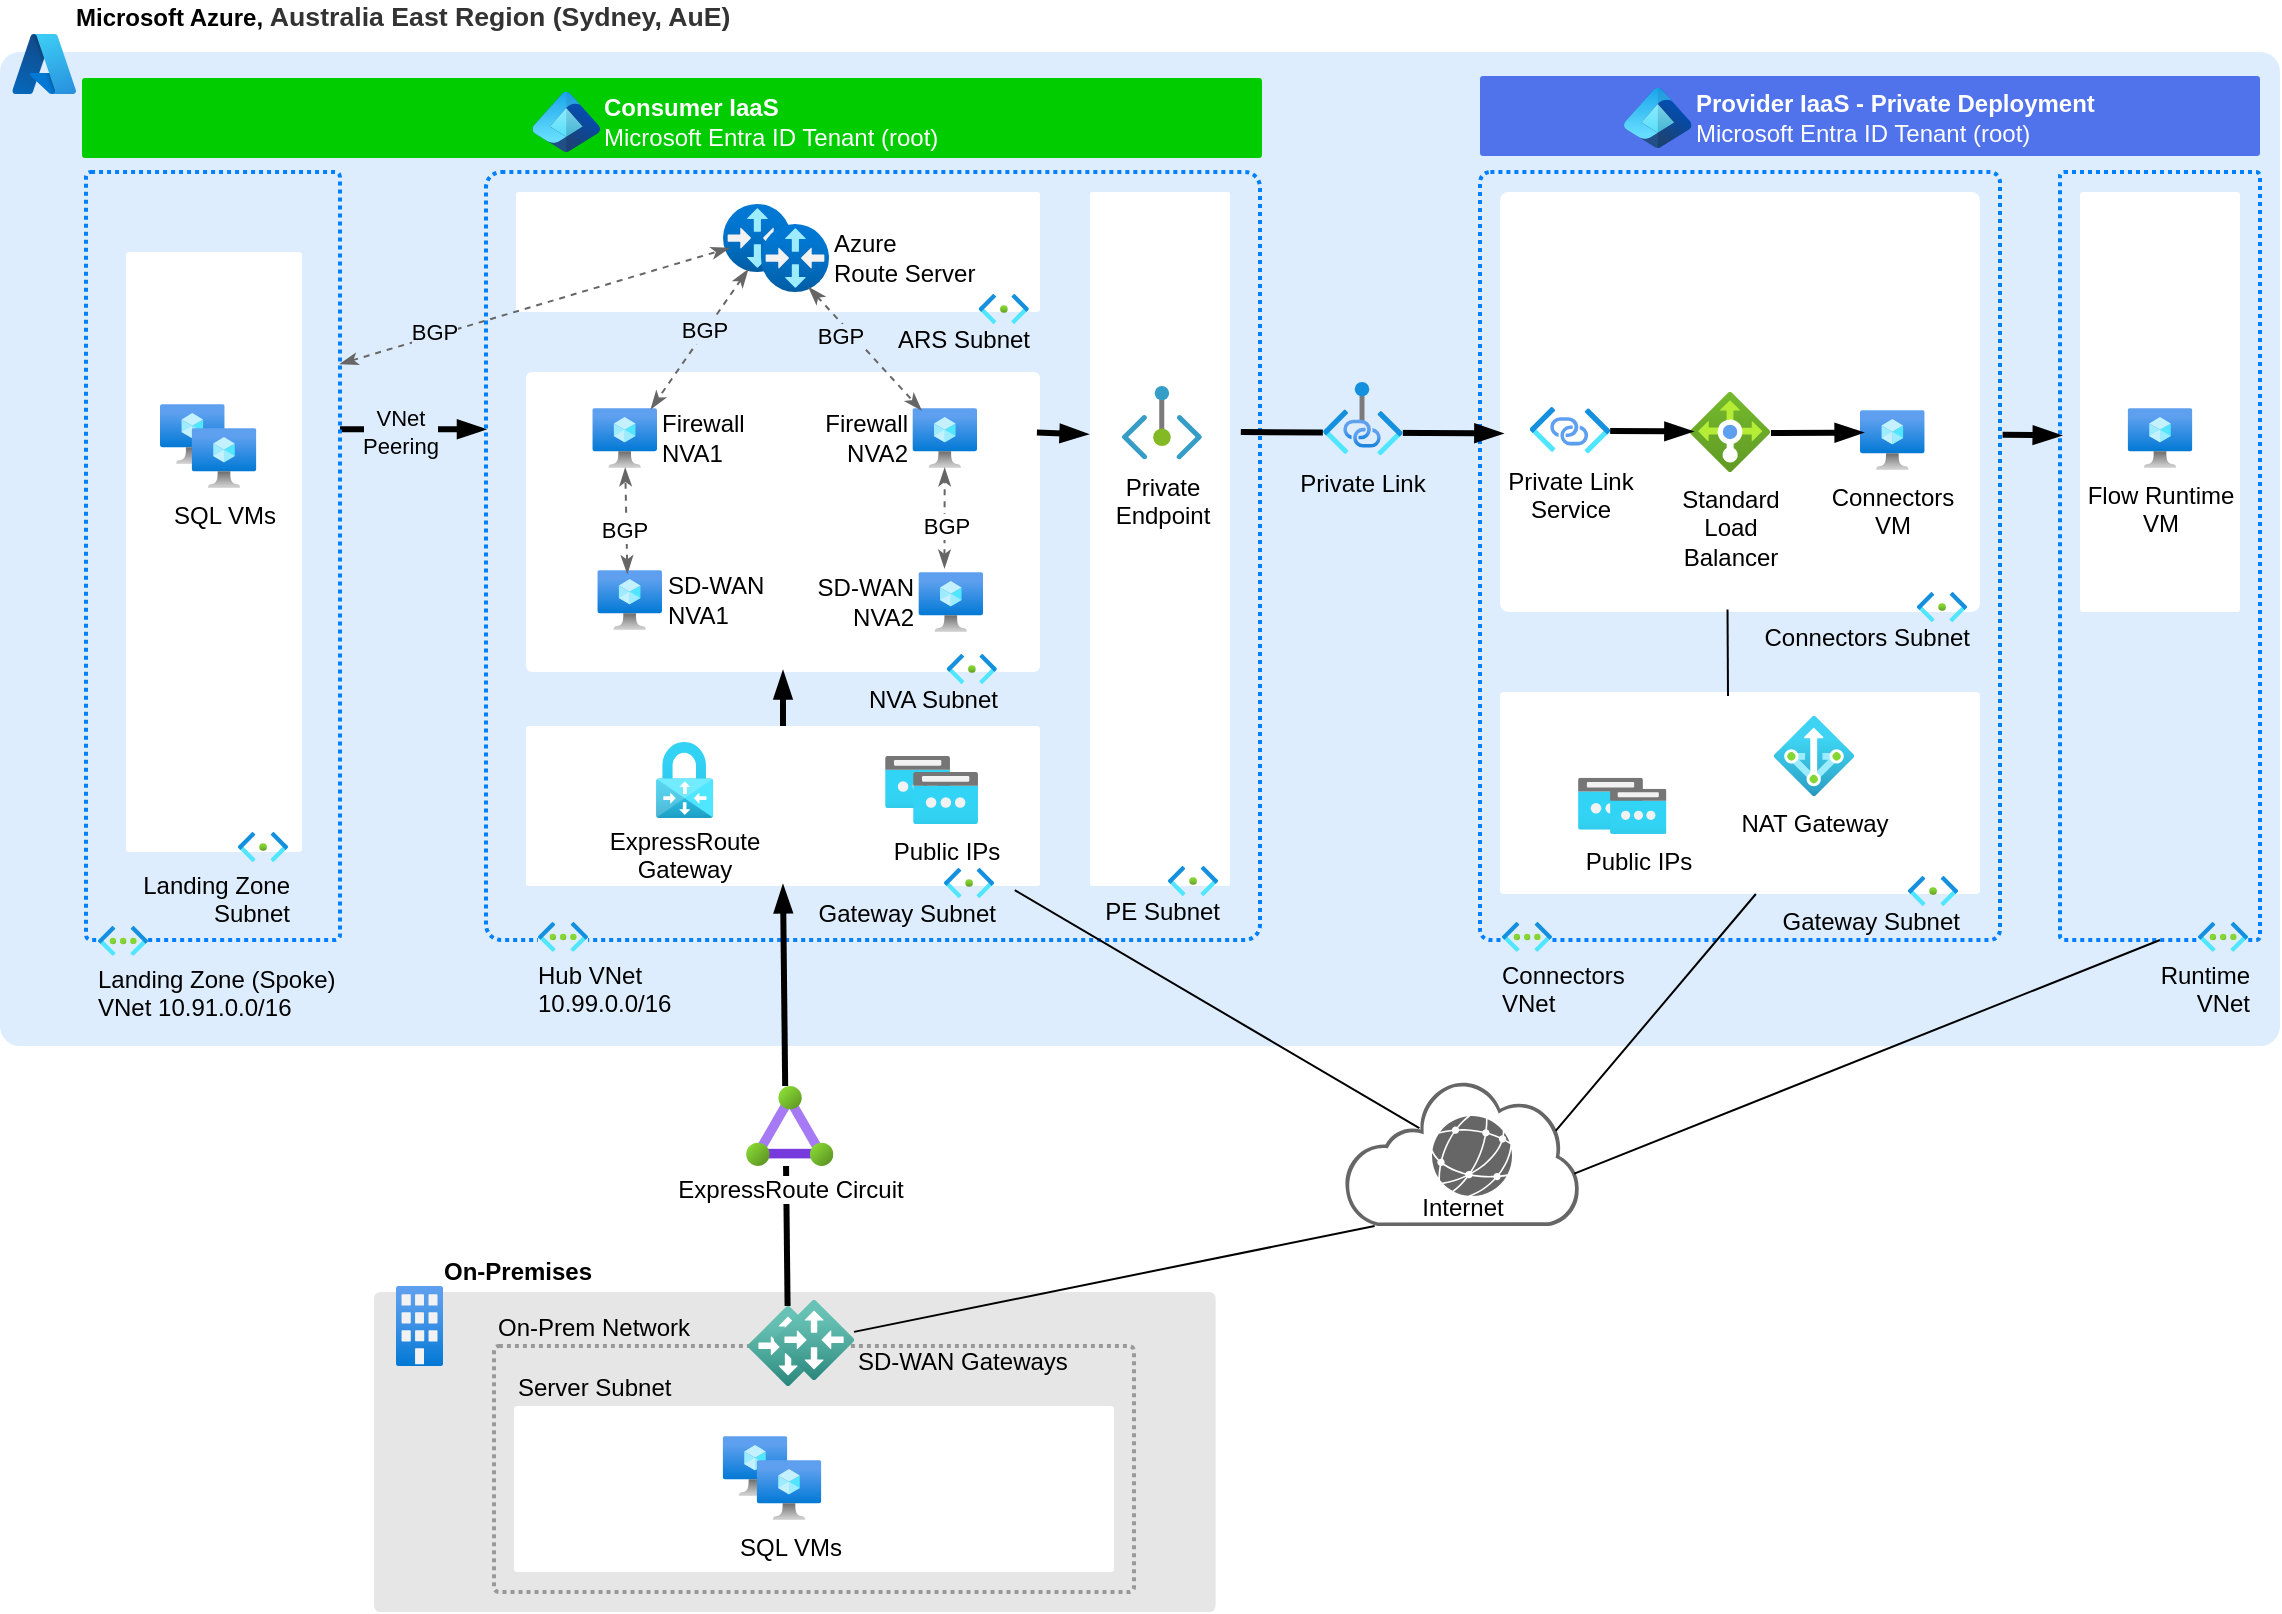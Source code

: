 <mxfile version="26.0.16">
  <diagram name="to-private-endpoint-in-hub" id="2Q9V9P2lFE7lSomWzaya">
    <mxGraphModel dx="1372" dy="784" grid="1" gridSize="10" guides="1" tooltips="1" connect="1" arrows="1" fold="1" page="1" pageScale="1" pageWidth="1169" pageHeight="827" math="0" shadow="0">
      <root>
        <mxCell id="0" />
        <mxCell id="1" parent="0" />
        <mxCell id="2uqbH7pq5RH6AmWOPkkg-1" value="" style="whiteSpace=wrap;html=1;fillColor=#DDEDFD;rounded=1;arcSize=2;strokeWidth=2;strokeColor=none;imageAspect=1;resizeHeight=0;resizeWidth=0;gradientColor=none;" parent="1" vertex="1">
          <mxGeometry x="10" y="30" width="1140" height="497" as="geometry" />
        </mxCell>
        <mxCell id="2uqbH7pq5RH6AmWOPkkg-2" value="" style="rounded=0;orthogonalLoop=1;jettySize=auto;html=1;bendable=1;orthogonal=0;ignoreEdge=0;endFill=1;noJump=0;strokeColor=default;endArrow=blockThin;startFill=0;entryX=-0.002;entryY=0.335;entryDx=0;entryDy=0;entryPerimeter=0;exitX=1;exitY=0.335;exitDx=0;exitDy=0;exitPerimeter=0;strokeWidth=3;" parent="1" source="2uqbH7pq5RH6AmWOPkkg-4" target="2uqbH7pq5RH6AmWOPkkg-8" edge="1">
          <mxGeometry relative="1" as="geometry">
            <mxPoint x="184.69" y="220.272" as="sourcePoint" />
            <mxPoint x="264.96" y="219.84" as="targetPoint" />
          </mxGeometry>
        </mxCell>
        <mxCell id="2uqbH7pq5RH6AmWOPkkg-3" value="VNet&lt;div&gt;Peering&lt;/div&gt;" style="edgeLabel;html=1;align=center;verticalAlign=middle;resizable=0;points=[];labelBackgroundColor=#DDEDFD;" parent="2uqbH7pq5RH6AmWOPkkg-2" vertex="1" connectable="0">
          <mxGeometry x="0.102" y="1" relative="1" as="geometry">
            <mxPoint x="-10" y="2" as="offset" />
          </mxGeometry>
        </mxCell>
        <mxCell id="2uqbH7pq5RH6AmWOPkkg-4" value="" style="whiteSpace=wrap;html=1;fillColor=none;rounded=1;arcSize=2;dashed=1;dashPattern=1 1;strokeWidth=2;strokeColor=#007FFF;" parent="1" vertex="1">
          <mxGeometry x="53" y="90" width="127" height="384" as="geometry" />
        </mxCell>
        <mxCell id="2uqbH7pq5RH6AmWOPkkg-5" value="&lt;span data-lucid-content=&quot;{&amp;quot;t&amp;quot;:&amp;quot;Azure East Australia Region (Sydney, EAu)&amp;quot;,&amp;quot;m&amp;quot;:[{&amp;quot;s&amp;quot;:6,&amp;quot;n&amp;quot;:&amp;quot;c&amp;quot;,&amp;quot;v&amp;quot;:&amp;quot;333333ff&amp;quot;,&amp;quot;e&amp;quot;:41},{&amp;quot;s&amp;quot;:6,&amp;quot;n&amp;quot;:&amp;quot;s&amp;quot;,&amp;quot;v&amp;quot;:17.778,&amp;quot;e&amp;quot;:41}]}&quot; data-lucid-type=&quot;application/vnd.lucid.text&quot;&gt;Microsoft Azure,&amp;nbsp;&lt;span style=&quot;color:#333333;font-size:13.333px;&quot;&gt;Australia East Region (Sydney, AuE)&lt;/span&gt;&lt;/span&gt;" style="image;aspect=fixed;html=1;points=[];align=left;fontSize=12;image=img/lib/azure2/other/Azure_A.svg;labelPosition=right;verticalLabelPosition=top;verticalAlign=bottom;spacing=0;fontStyle=1;labelBackgroundColor=#FFFFFF;" parent="1" vertex="1">
          <mxGeometry x="16.18" y="21" width="31.82" height="30" as="geometry" />
        </mxCell>
        <mxCell id="2uqbH7pq5RH6AmWOPkkg-6" value="" style="whiteSpace=wrap;html=1;fillColor=#E6E6E6;rounded=1;arcSize=2;strokeWidth=2;strokeColor=none;imageAspect=1;resizeHeight=0;resizeWidth=0;gradientColor=none;" parent="1" vertex="1">
          <mxGeometry x="197" y="650" width="420.82" height="160" as="geometry" />
        </mxCell>
        <mxCell id="2uqbH7pq5RH6AmWOPkkg-7" value="On-Premises" style="image;aspect=fixed;html=1;points=[];align=left;fontSize=12;image=img/lib/azure2/other/Exchange_On_Premises_Access.svg;labelPosition=right;verticalLabelPosition=top;verticalAlign=bottom;spacingRight=-2;spacing=0;fontStyle=1;labelBackgroundColor=#FFFFFF;" parent="1" vertex="1">
          <mxGeometry x="208" y="647" width="23.53" height="40" as="geometry" />
        </mxCell>
        <mxCell id="2uqbH7pq5RH6AmWOPkkg-8" value="" style="whiteSpace=wrap;html=1;fillColor=none;rounded=1;arcSize=2;dashed=1;dashPattern=1 1;strokeWidth=2;strokeColor=#007FFF;glass=0;" parent="1" vertex="1">
          <mxGeometry x="253" y="90" width="387" height="384" as="geometry" />
        </mxCell>
        <mxCell id="2uqbH7pq5RH6AmWOPkkg-9" value="Hub&amp;nbsp;&lt;span style=&quot;background-color: light-dark(rgb(221, 237, 253), rgb(23, 37, 50)); color: light-dark(rgb(0, 0, 0), rgb(255, 255, 255));&quot;&gt;VNet&lt;/span&gt;&lt;div&gt;&lt;span style=&quot;background-color: light-dark(rgb(221, 237, 253), rgb(23, 37, 50)); color: light-dark(rgb(0, 0, 0), rgb(255, 255, 255));&quot;&gt;10.99.0.0/16&lt;/span&gt;&lt;/div&gt;" style="image;aspect=fixed;html=1;points=[];align=left;fontSize=12;image=img/lib/azure2/networking/Virtual_Networks.svg;imageBackground=#DDEDFD;labelBackgroundColor=#DDEDFD;spacing=0;verticalAlign=top;" parent="1" vertex="1">
          <mxGeometry x="279" y="465" width="25" height="14.93" as="geometry" />
        </mxCell>
        <mxCell id="2uqbH7pq5RH6AmWOPkkg-10" value="Landing Zone (Spoke)&lt;div&gt;VNet&amp;nbsp;&lt;span style=&quot;color: light-dark(rgb(0, 0, 0), rgb(255, 255, 255));&quot;&gt;10.91.0.0/16&lt;/span&gt;&lt;/div&gt;" style="image;aspect=fixed;html=1;points=[];align=left;fontSize=12;image=img/lib/azure2/networking/Virtual_Networks.svg;imageBackground=#DDEDFD;labelBackgroundColor=#DDEDFD;spacing=0;labelPosition=center;verticalLabelPosition=bottom;verticalAlign=top;" parent="1" vertex="1">
          <mxGeometry x="59" y="467" width="25" height="14.93" as="geometry" />
        </mxCell>
        <mxCell id="2uqbH7pq5RH6AmWOPkkg-11" value="On-Prem Network" style="whiteSpace=wrap;html=1;fillColor=none;rounded=1;arcSize=2;dashed=1;dashPattern=1 1;strokeWidth=2;strokeColor=#999999;labelPosition=center;verticalLabelPosition=top;align=left;verticalAlign=bottom;" parent="1" vertex="1">
          <mxGeometry x="257" y="677" width="320" height="123" as="geometry" />
        </mxCell>
        <mxCell id="2uqbH7pq5RH6AmWOPkkg-12" value="" style="whiteSpace=wrap;html=1;fillColor=default;rounded=1;arcSize=2;strokeWidth=2;strokeColor=none;" parent="1" vertex="1">
          <mxGeometry x="273" y="367" width="257" height="80" as="geometry" />
        </mxCell>
        <mxCell id="2uqbH7pq5RH6AmWOPkkg-13" value="ExpressRoute&lt;div&gt;Gateway&lt;/div&gt;" style="image;aspect=fixed;html=1;points=[];align=center;fontSize=12;image=img/lib/azure2/networking/Virtual_Network_Gateways.svg;labelBackgroundColor=none;spacing=0;" parent="1" vertex="1">
          <mxGeometry x="338" y="375" width="28.64" height="38" as="geometry" />
        </mxCell>
        <mxCell id="2uqbH7pq5RH6AmWOPkkg-14" style="rounded=0;orthogonalLoop=1;jettySize=auto;html=1;entryX=0.5;entryY=1;entryDx=0;entryDy=0;endArrow=blockThin;startFill=0;strokeColor=#000000;strokeWidth=3;endFill=1;" parent="1" source="2uqbH7pq5RH6AmWOPkkg-16" target="2uqbH7pq5RH6AmWOPkkg-12" edge="1">
          <mxGeometry relative="1" as="geometry" />
        </mxCell>
        <mxCell id="2uqbH7pq5RH6AmWOPkkg-15" value="" style="whiteSpace=wrap;html=1;fillColor=default;rounded=1;arcSize=2;strokeWidth=2;strokeColor=none;labelPosition=center;verticalLabelPosition=top;align=left;verticalAlign=bottom;" parent="1" vertex="1">
          <mxGeometry x="73" y="130" width="88" height="300" as="geometry" />
        </mxCell>
        <mxCell id="2uqbH7pq5RH6AmWOPkkg-16" value="" style="image;aspect=fixed;html=1;points=[];align=center;fontSize=12;image=img/lib/azure2/other/Local_Network_Gateways.svg;" parent="1" vertex="1">
          <mxGeometry x="384" y="657" width="40" height="40" as="geometry" />
        </mxCell>
        <mxCell id="2uqbH7pq5RH6AmWOPkkg-17" value="Gateway Subnet" style="image;aspect=fixed;html=1;points=[];align=right;fontSize=12;image=img/lib/azure2/networking/Subnet.svg;labelBackgroundColor=#DDEDFD;spacing=0;labelPosition=center;verticalLabelPosition=bottom;verticalAlign=bottom;" parent="1" vertex="1">
          <mxGeometry x="482" y="438" width="25" height="14.97" as="geometry" />
        </mxCell>
        <mxCell id="2uqbH7pq5RH6AmWOPkkg-18" value="ExpressRoute Circuit" style="image;aspect=fixed;html=1;points=[];align=center;fontSize=12;image=img/lib/azure2/networking/ExpressRoute_Circuits.svg;imageBackground=#FFFFFF;spacing=0;labelBackgroundColor=#FFFFFF;" parent="1" vertex="1">
          <mxGeometry x="383" y="547" width="43.75" height="40" as="geometry" />
        </mxCell>
        <mxCell id="2uqbH7pq5RH6AmWOPkkg-19" value="Server Subnet" style="whiteSpace=wrap;html=1;fillColor=default;rounded=1;arcSize=2;strokeWidth=2;strokeColor=none;labelPosition=center;verticalLabelPosition=top;align=left;verticalAlign=bottom;" parent="1" vertex="1">
          <mxGeometry x="267" y="707" width="300" height="83" as="geometry" />
        </mxCell>
        <mxCell id="2uqbH7pq5RH6AmWOPkkg-20" value="" style="image;aspect=fixed;html=1;points=[];align=center;fontSize=12;image=img/lib/azure2/compute/Virtual_Machine.svg;" parent="1" vertex="1">
          <mxGeometry x="90" y="206" width="32.34" height="30" as="geometry" />
        </mxCell>
        <mxCell id="2uqbH7pq5RH6AmWOPkkg-21" value="SQL VMs" style="image;aspect=fixed;html=1;points=[];align=center;fontSize=12;image=img/lib/azure2/compute/Virtual_Machine.svg;" parent="1" vertex="1">
          <mxGeometry x="105.83" y="218" width="32.34" height="30" as="geometry" />
        </mxCell>
        <mxCell id="2uqbH7pq5RH6AmWOPkkg-22" value="" style="image;aspect=fixed;html=1;points=[];align=center;fontSize=12;image=img/lib/azure2/compute/Virtual_Machine.svg;" parent="1" vertex="1">
          <mxGeometry x="371.33" y="722" width="32.34" height="30" as="geometry" />
        </mxCell>
        <mxCell id="2uqbH7pq5RH6AmWOPkkg-23" value="SQL VMs" style="image;aspect=fixed;html=1;points=[];align=center;fontSize=12;image=img/lib/azure2/compute/Virtual_Machine.svg;" parent="1" vertex="1">
          <mxGeometry x="388.33" y="734" width="32.34" height="30" as="geometry" />
        </mxCell>
        <mxCell id="2uqbH7pq5RH6AmWOPkkg-24" value="Landing Zone&lt;div&gt;Subnet&lt;/div&gt;" style="image;aspect=fixed;html=1;points=[];align=right;fontSize=12;image=img/lib/azure2/networking/Subnet.svg;labelBackgroundColor=#DDEDFD;spacing=0;verticalAlign=top;" parent="1" vertex="1">
          <mxGeometry x="129" y="420" width="25" height="14.97" as="geometry" />
        </mxCell>
        <mxCell id="2uqbH7pq5RH6AmWOPkkg-25" value="" style="whiteSpace=wrap;html=1;fillColor=default;rounded=1;arcSize=2;strokeWidth=2;strokeColor=none;" parent="1" vertex="1">
          <mxGeometry x="273" y="190" width="257" height="150" as="geometry" />
        </mxCell>
        <mxCell id="2uqbH7pq5RH6AmWOPkkg-26" value="" style="whiteSpace=wrap;html=1;fillColor=default;rounded=1;arcSize=2;strokeWidth=2;strokeColor=none;" parent="1" vertex="1">
          <mxGeometry x="268" y="100" width="262" height="60" as="geometry" />
        </mxCell>
        <mxCell id="2uqbH7pq5RH6AmWOPkkg-27" value="" style="whiteSpace=wrap;html=1;fillColor=default;rounded=1;arcSize=2;strokeWidth=2;strokeColor=none;" parent="1" vertex="1">
          <mxGeometry x="555" y="100" width="70" height="347" as="geometry" />
        </mxCell>
        <mxCell id="2uqbH7pq5RH6AmWOPkkg-28" value="PE Subnet" style="image;aspect=fixed;html=1;points=[];align=right;fontSize=12;image=img/lib/azure2/networking/Subnet.svg;labelBackgroundColor=#DDEDFD;spacing=0;verticalAlign=bottom;" parent="1" vertex="1">
          <mxGeometry x="594" y="437" width="25" height="14.98" as="geometry" />
        </mxCell>
        <mxCell id="2uqbH7pq5RH6AmWOPkkg-29" value="Firewall&lt;div&gt;&lt;span style=&quot;background-color: light-dark(#ffffff, var(--ge-dark-color, #121212)); color: light-dark(rgb(0, 0, 0), rgb(255, 255, 255));&quot;&gt;NVA1&lt;/span&gt;&lt;/div&gt;" style="image;aspect=fixed;html=1;points=[];align=left;fontSize=12;image=img/lib/azure2/compute/Virtual_Machine.svg;spacing=2;verticalAlign=middle;labelPosition=right;verticalLabelPosition=middle;" parent="1" vertex="1">
          <mxGeometry x="306.16" y="208" width="32.34" height="30" as="geometry" />
        </mxCell>
        <mxCell id="2uqbH7pq5RH6AmWOPkkg-30" value="Firewall&lt;div&gt;&lt;span style=&quot;background-color: light-dark(#ffffff, var(--ge-dark-color, #121212)); color: light-dark(rgb(0, 0, 0), rgb(255, 255, 255));&quot;&gt;NVA2&lt;/span&gt;&lt;/div&gt;" style="image;aspect=fixed;html=1;points=[];align=right;fontSize=12;image=img/lib/azure2/compute/Virtual_Machine.svg;spacing=3;verticalAlign=middle;labelPosition=left;verticalLabelPosition=middle;" parent="1" vertex="1">
          <mxGeometry x="466.22" y="208" width="32.34" height="30" as="geometry" />
        </mxCell>
        <mxCell id="2uqbH7pq5RH6AmWOPkkg-31" value="SD-WAN&lt;div&gt;&lt;span style=&quot;background-color: light-dark(#ffffff, var(--ge-dark-color, #121212)); color: light-dark(rgb(0, 0, 0), rgb(255, 255, 255));&quot;&gt;NVA1&lt;/span&gt;&lt;/div&gt;" style="image;aspect=fixed;html=1;points=[];align=left;fontSize=12;image=img/lib/azure2/compute/Virtual_Machine.svg;spacing=3;verticalAlign=middle;labelPosition=right;verticalLabelPosition=middle;" parent="1" vertex="1">
          <mxGeometry x="308.66" y="289" width="32.34" height="30" as="geometry" />
        </mxCell>
        <mxCell id="2uqbH7pq5RH6AmWOPkkg-32" value="SD-WAN&lt;div&gt;&lt;span style=&quot;background-color: light-dark(#ffffff, var(--ge-dark-color, #121212)); color: light-dark(rgb(0, 0, 0), rgb(255, 255, 255));&quot;&gt;NVA2&lt;/span&gt;&lt;/div&gt;" style="image;aspect=fixed;html=1;points=[];align=right;fontSize=12;image=img/lib/azure2/compute/Virtual_Machine.svg;spacing=3;verticalAlign=middle;labelPosition=left;verticalLabelPosition=middle;" parent="1" vertex="1">
          <mxGeometry x="469.22" y="290" width="32.34" height="30" as="geometry" />
        </mxCell>
        <mxCell id="2uqbH7pq5RH6AmWOPkkg-33" value="" style="image;aspect=fixed;html=1;points=[];align=left;fontSize=12;image=img/lib/azure2/networking/Virtual_Router.svg;spacing=2;labelPosition=right;verticalLabelPosition=middle;verticalAlign=middle;" parent="1" vertex="1">
          <mxGeometry x="371.5" y="106" width="34" height="34" as="geometry" />
        </mxCell>
        <mxCell id="2uqbH7pq5RH6AmWOPkkg-34" value="Private&lt;div&gt;Endpoint&lt;/div&gt;" style="image;aspect=fixed;html=1;points=[];align=center;fontSize=12;image=img/lib/azure2/networking/Private_Endpoint.svg;" parent="1" vertex="1">
          <mxGeometry x="570.95" y="197" width="40" height="36.67" as="geometry" />
        </mxCell>
        <mxCell id="2uqbH7pq5RH6AmWOPkkg-35" value="" style="rounded=0;orthogonalLoop=1;jettySize=auto;html=1;bendable=1;orthogonal=0;ignoreEdge=0;endFill=1;noJump=0;strokeColor=default;exitX=0.5;exitY=0;exitDx=0;exitDy=0;endArrow=blockThin;startFill=0;entryX=0.5;entryY=1;entryDx=0;entryDy=0;strokeWidth=3;" parent="1" source="2uqbH7pq5RH6AmWOPkkg-12" target="2uqbH7pq5RH6AmWOPkkg-25" edge="1">
          <mxGeometry relative="1" as="geometry">
            <mxPoint x="212" y="300" as="sourcePoint" />
            <mxPoint x="283" y="300" as="targetPoint" />
          </mxGeometry>
        </mxCell>
        <mxCell id="2uqbH7pq5RH6AmWOPkkg-36" value="" style="rounded=0;orthogonalLoop=1;jettySize=auto;html=1;bendable=1;orthogonal=0;ignoreEdge=0;endFill=1;noJump=0;strokeColor=default;endArrow=blockThin;startFill=0;entryX=-0.021;entryY=0.349;entryDx=0;entryDy=0;entryPerimeter=0;strokeWidth=3;exitX=0.994;exitY=0.202;exitDx=0;exitDy=0;exitPerimeter=0;" parent="1" source="2uqbH7pq5RH6AmWOPkkg-25" target="2uqbH7pq5RH6AmWOPkkg-27" edge="1">
          <mxGeometry relative="1" as="geometry">
            <mxPoint x="534" y="221" as="sourcePoint" />
            <mxPoint x="554" y="213" as="targetPoint" />
          </mxGeometry>
        </mxCell>
        <mxCell id="2uqbH7pq5RH6AmWOPkkg-37" value="Internet" style="sketch=0;aspect=fixed;pointerEvents=1;shadow=0;dashed=0;html=1;strokeColor=none;labelPosition=center;verticalLabelPosition=middle;verticalAlign=bottom;align=center;fillColor=#666666;shape=mxgraph.mscae.enterprise.internet_hollow" parent="1" vertex="1">
          <mxGeometry x="682" y="544" width="117.74" height="73" as="geometry" />
        </mxCell>
        <mxCell id="2uqbH7pq5RH6AmWOPkkg-38" value="" style="image;aspect=fixed;html=1;points=[];align=center;fontSize=12;image=img/lib/azure2/networking/Public_IP_Addresses.svg;" parent="1" vertex="1">
          <mxGeometry x="452.56" y="382" width="32.5" height="26" as="geometry" />
        </mxCell>
        <mxCell id="2uqbH7pq5RH6AmWOPkkg-39" value="NVA Subnet" style="image;aspect=fixed;html=1;points=[];align=right;fontSize=12;image=img/lib/azure2/networking/Subnet.svg;labelBackgroundColor=#DDEDFD;spacing=0;verticalAlign=bottom;" parent="1" vertex="1">
          <mxGeometry x="483.4" y="331" width="25" height="14.97" as="geometry" />
        </mxCell>
        <mxCell id="2uqbH7pq5RH6AmWOPkkg-40" value="" style="whiteSpace=wrap;html=1;fillColor=#00CC00;rounded=1;arcSize=4;strokeWidth=2;strokeColor=none;imageAspect=1;resizeHeight=0;resizeWidth=0;gradientColor=none;" parent="1" vertex="1">
          <mxGeometry x="51" y="43" width="590" height="40" as="geometry" />
        </mxCell>
        <mxCell id="2uqbH7pq5RH6AmWOPkkg-41" value="&lt;b&gt;Consumer IaaS&lt;/b&gt;&lt;div&gt;Microsoft Entra ID Tenant (root)&lt;/div&gt;" style="image;aspect=fixed;html=1;points=[];align=left;fontSize=12;image=img/lib/azure2/other/Entra_Identity.svg;labelPosition=right;verticalLabelPosition=middle;verticalAlign=middle;labelBackgroundColor=#00CC00;fontColor=#FFFFFF;" parent="1" vertex="1">
          <mxGeometry x="276.25" y="50" width="33.75" height="30" as="geometry" />
        </mxCell>
        <mxCell id="2uqbH7pq5RH6AmWOPkkg-42" style="rounded=0;orthogonalLoop=1;jettySize=auto;html=1;entryX=0.951;entryY=1.026;entryDx=0;entryDy=0;endArrow=none;startFill=0;strokeColor=#000000;entryPerimeter=0;exitX=0.32;exitY=0.33;exitDx=0;exitDy=0;exitPerimeter=0;" parent="1" source="2uqbH7pq5RH6AmWOPkkg-37" target="2uqbH7pq5RH6AmWOPkkg-12" edge="1">
          <mxGeometry relative="1" as="geometry">
            <mxPoint x="414" y="667" as="sourcePoint" />
            <mxPoint x="413" y="457" as="targetPoint" />
          </mxGeometry>
        </mxCell>
        <mxCell id="2uqbH7pq5RH6AmWOPkkg-43" value="ARS Subnet" style="image;aspect=fixed;html=1;points=[];align=right;fontSize=12;image=img/lib/azure2/networking/Subnet.svg;labelBackgroundColor=#DDEDFD;spacing=0;verticalAlign=bottom;" parent="1" vertex="1">
          <mxGeometry x="499.4" y="151" width="25" height="14.97" as="geometry" />
        </mxCell>
        <mxCell id="2uqbH7pq5RH6AmWOPkkg-44" value="Public IPs" style="image;aspect=fixed;html=1;points=[];align=center;fontSize=12;image=img/lib/azure2/networking/Public_IP_Addresses.svg;" parent="1" vertex="1">
          <mxGeometry x="466.56" y="390" width="32.5" height="26" as="geometry" />
        </mxCell>
        <mxCell id="2uqbH7pq5RH6AmWOPkkg-45" value="SD-WAN Gateways" style="image;aspect=fixed;html=1;points=[];align=left;fontSize=12;image=img/lib/azure2/other/Local_Network_Gateways.svg;labelPosition=right;verticalLabelPosition=middle;verticalAlign=bottom;labelBackgroundColor=#E6E6E6;" parent="1" vertex="1">
          <mxGeometry x="397" y="654" width="40" height="40" as="geometry" />
        </mxCell>
        <mxCell id="2uqbH7pq5RH6AmWOPkkg-46" style="rounded=0;orthogonalLoop=1;jettySize=auto;html=1;endArrow=none;startFill=0;strokeColor=#000000;exitX=0.13;exitY=1;exitDx=0;exitDy=0;exitPerimeter=0;" parent="1" source="2uqbH7pq5RH6AmWOPkkg-37" target="2uqbH7pq5RH6AmWOPkkg-45" edge="1">
          <mxGeometry relative="1" as="geometry">
            <mxPoint x="694" y="577" as="sourcePoint" />
            <mxPoint x="524" y="453" as="targetPoint" />
          </mxGeometry>
        </mxCell>
        <mxCell id="2uqbH7pq5RH6AmWOPkkg-47" value="" style="rounded=0;orthogonalLoop=1;jettySize=auto;html=1;bendable=1;orthogonal=0;ignoreEdge=0;endFill=1;noJump=0;strokeColor=#666666;exitX=0.402;exitY=-0.067;exitDx=0;exitDy=0;endArrow=classicThin;startFill=1;exitPerimeter=0;dashed=1;startArrow=classicThin;" parent="1" source="2uqbH7pq5RH6AmWOPkkg-32" target="2uqbH7pq5RH6AmWOPkkg-30" edge="1">
          <mxGeometry relative="1" as="geometry">
            <mxPoint x="419" y="389" as="sourcePoint" />
            <mxPoint x="419" y="352" as="targetPoint" />
          </mxGeometry>
        </mxCell>
        <mxCell id="2uqbH7pq5RH6AmWOPkkg-48" value="BGP" style="edgeLabel;html=1;align=center;verticalAlign=middle;resizable=0;points=[];" parent="2uqbH7pq5RH6AmWOPkkg-47" vertex="1" connectable="0">
          <mxGeometry x="-0.042" y="-1" relative="1" as="geometry">
            <mxPoint x="-1" y="3" as="offset" />
          </mxGeometry>
        </mxCell>
        <mxCell id="2uqbH7pq5RH6AmWOPkkg-49" value="" style="rounded=0;orthogonalLoop=1;jettySize=auto;html=1;bendable=1;orthogonal=0;ignoreEdge=0;endFill=1;noJump=0;strokeColor=#666666;endArrow=classicThin;startFill=1;dashed=1;startArrow=classicThin;exitX=0.464;exitY=0.059;exitDx=0;exitDy=0;exitPerimeter=0;" parent="1" source="2uqbH7pq5RH6AmWOPkkg-31" target="2uqbH7pq5RH6AmWOPkkg-29" edge="1">
          <mxGeometry relative="1" as="geometry">
            <mxPoint x="325" y="282" as="sourcePoint" />
            <mxPoint x="463" y="247" as="targetPoint" />
          </mxGeometry>
        </mxCell>
        <mxCell id="2uqbH7pq5RH6AmWOPkkg-50" value="BGP" style="edgeLabel;html=1;align=center;verticalAlign=middle;resizable=0;points=[];" parent="2uqbH7pq5RH6AmWOPkkg-49" vertex="1" connectable="0">
          <mxGeometry x="-0.042" y="-1" relative="1" as="geometry">
            <mxPoint x="-2" y="3" as="offset" />
          </mxGeometry>
        </mxCell>
        <mxCell id="2uqbH7pq5RH6AmWOPkkg-51" value="" style="rounded=0;orthogonalLoop=1;jettySize=auto;html=1;bendable=1;orthogonal=0;ignoreEdge=0;endFill=1;noJump=0;strokeColor=#666666;exitX=1;exitY=0.25;exitDx=0;exitDy=0;endArrow=classicThin;startFill=1;entryX=0.093;entryY=0.647;entryDx=0;entryDy=0;startArrow=classicThin;dashed=1;entryPerimeter=0;" parent="1" source="2uqbH7pq5RH6AmWOPkkg-4" target="2uqbH7pq5RH6AmWOPkkg-33" edge="1">
          <mxGeometry relative="1" as="geometry">
            <mxPoint x="190.724" y="107.016" as="sourcePoint" />
            <mxPoint x="282" y="162" as="targetPoint" />
          </mxGeometry>
        </mxCell>
        <mxCell id="2uqbH7pq5RH6AmWOPkkg-52" value="BGP" style="edgeLabel;html=1;align=center;verticalAlign=middle;resizable=0;points=[];labelBackgroundColor=#DDEDFD;" parent="2uqbH7pq5RH6AmWOPkkg-51" vertex="1" connectable="0">
          <mxGeometry x="0.102" y="1" relative="1" as="geometry">
            <mxPoint x="-60" y="17" as="offset" />
          </mxGeometry>
        </mxCell>
        <mxCell id="2uqbH7pq5RH6AmWOPkkg-53" value="" style="rounded=0;orthogonalLoop=1;jettySize=auto;html=1;bendable=1;orthogonal=0;ignoreEdge=0;endFill=1;noJump=0;strokeColor=#666666;endArrow=classicThin;startFill=1;entryX=0.906;entryY=0.015;entryDx=0;entryDy=0;startArrow=classicThin;dashed=1;entryPerimeter=0;exitX=0.368;exitY=0.964;exitDx=0;exitDy=0;exitPerimeter=0;" parent="1" source="2uqbH7pq5RH6AmWOPkkg-33" target="2uqbH7pq5RH6AmWOPkkg-29" edge="1">
          <mxGeometry relative="1" as="geometry">
            <mxPoint x="201" y="156" as="sourcePoint" />
            <mxPoint x="278" y="156" as="targetPoint" />
          </mxGeometry>
        </mxCell>
        <mxCell id="2uqbH7pq5RH6AmWOPkkg-54" value="BGP" style="edgeLabel;html=1;align=center;verticalAlign=middle;resizable=0;points=[];labelBackgroundColor=#DDEDFD;" parent="2uqbH7pq5RH6AmWOPkkg-53" vertex="1" connectable="0">
          <mxGeometry x="0.102" y="1" relative="1" as="geometry">
            <mxPoint x="4" y="-9" as="offset" />
          </mxGeometry>
        </mxCell>
        <mxCell id="2uqbH7pq5RH6AmWOPkkg-55" value="Azure&lt;div&gt;Route Server&lt;/div&gt;" style="image;aspect=fixed;html=1;points=[];align=left;fontSize=12;image=img/lib/azure2/networking/Virtual_Router.svg;spacing=2;labelPosition=right;verticalLabelPosition=middle;verticalAlign=middle;" parent="1" vertex="1">
          <mxGeometry x="390.5" y="116" width="34" height="34" as="geometry" />
        </mxCell>
        <mxCell id="2uqbH7pq5RH6AmWOPkkg-56" value="" style="rounded=0;orthogonalLoop=1;jettySize=auto;html=1;bendable=1;orthogonal=0;ignoreEdge=0;endFill=1;noJump=0;strokeColor=#666666;endArrow=classicThin;startFill=1;startArrow=classicThin;dashed=1;exitX=0.701;exitY=0.931;exitDx=0;exitDy=0;exitPerimeter=0;entryX=0.14;entryY=0.04;entryDx=0;entryDy=0;entryPerimeter=0;" parent="1" source="2uqbH7pq5RH6AmWOPkkg-55" target="2uqbH7pq5RH6AmWOPkkg-30" edge="1">
          <mxGeometry relative="1" as="geometry">
            <mxPoint x="394" y="143" as="sourcePoint" />
            <mxPoint x="460" y="190" as="targetPoint" />
          </mxGeometry>
        </mxCell>
        <mxCell id="2uqbH7pq5RH6AmWOPkkg-57" value="BGP" style="edgeLabel;html=1;align=center;verticalAlign=middle;resizable=0;points=[];labelBackgroundColor=#DDEDFD;" parent="2uqbH7pq5RH6AmWOPkkg-56" vertex="1" connectable="0">
          <mxGeometry x="0.102" y="1" relative="1" as="geometry">
            <mxPoint x="-16" y="-9" as="offset" />
          </mxGeometry>
        </mxCell>
        <mxCell id="2uqbH7pq5RH6AmWOPkkg-58" value="" style="whiteSpace=wrap;html=1;fillColor=none;rounded=1;arcSize=2;dashed=1;dashPattern=1 1;strokeWidth=2;strokeColor=#007FFF;glass=0;" parent="1" vertex="1">
          <mxGeometry x="750" y="90" width="260" height="384" as="geometry" />
        </mxCell>
        <mxCell id="2uqbH7pq5RH6AmWOPkkg-59" value="&lt;div&gt;Connectors&lt;/div&gt;&lt;div&gt;&lt;span style=&quot;color: light-dark(rgb(0, 0, 0), rgb(255, 255, 255)); background-color: light-dark(rgb(221, 237, 253), rgb(23, 37, 50));&quot;&gt;VNet&lt;/span&gt;&lt;/div&gt;" style="image;aspect=fixed;html=1;points=[];align=left;fontSize=12;image=img/lib/azure2/networking/Virtual_Networks.svg;imageBackground=#DDEDFD;labelBackgroundColor=#DDEDFD;spacing=0;verticalAlign=top;" parent="1" vertex="1">
          <mxGeometry x="761" y="465" width="25" height="14.93" as="geometry" />
        </mxCell>
        <mxCell id="2uqbH7pq5RH6AmWOPkkg-60" value="" style="whiteSpace=wrap;html=1;fillColor=default;rounded=1;arcSize=2;strokeWidth=2;strokeColor=none;" parent="1" vertex="1">
          <mxGeometry x="760" y="100" width="240" height="210" as="geometry" />
        </mxCell>
        <mxCell id="2uqbH7pq5RH6AmWOPkkg-61" value="Connectors Subnet" style="image;aspect=fixed;html=1;points=[];align=right;fontSize=12;image=img/lib/azure2/networking/Subnet.svg;labelBackgroundColor=#DDEDFD;spacing=0;verticalAlign=bottom;" parent="1" vertex="1">
          <mxGeometry x="968.5" y="300.02" width="25" height="14.97" as="geometry" />
        </mxCell>
        <mxCell id="2uqbH7pq5RH6AmWOPkkg-62" value="" style="whiteSpace=wrap;html=1;fillColor=#5072EB;rounded=1;arcSize=4;strokeWidth=2;strokeColor=none;imageAspect=1;resizeHeight=0;resizeWidth=0;gradientColor=none;" parent="1" vertex="1">
          <mxGeometry x="750" y="42" width="390" height="40" as="geometry" />
        </mxCell>
        <mxCell id="2uqbH7pq5RH6AmWOPkkg-63" value="&lt;b&gt;Provider IaaS - Private Deployment&lt;/b&gt;&lt;div&gt;Microsoft Entra ID Tenant (root)&lt;/div&gt;" style="image;aspect=fixed;html=1;points=[];align=left;fontSize=12;image=img/lib/azure2/other/Entra_Identity.svg;labelPosition=right;verticalLabelPosition=middle;verticalAlign=middle;labelBackgroundColor=#5072EB;labelBorderColor=none;fontColor=#FFFFFF;" parent="1" vertex="1">
          <mxGeometry x="822" y="48" width="33.75" height="30" as="geometry" />
        </mxCell>
        <mxCell id="2uqbH7pq5RH6AmWOPkkg-64" value="Private Link&lt;div&gt;Service&lt;/div&gt;" style="image;aspect=fixed;html=1;points=[];align=center;fontSize=12;image=img/lib/azure2/networking/Private_Link_Service.svg;" parent="1" vertex="1">
          <mxGeometry x="775" y="207.48" width="40" height="23.19" as="geometry" />
        </mxCell>
        <mxCell id="2uqbH7pq5RH6AmWOPkkg-65" value="" style="rounded=0;orthogonalLoop=1;jettySize=auto;html=1;bendable=1;orthogonal=0;ignoreEdge=0;endFill=1;noJump=0;strokeColor=default;endArrow=blockThin;startFill=0;strokeWidth=3;entryX=0.013;entryY=0.342;entryDx=0;entryDy=0;entryPerimeter=0;" parent="1" edge="1">
          <mxGeometry relative="1" as="geometry">
            <mxPoint x="630.42" y="220" as="sourcePoint" />
            <mxPoint x="760.91" y="220.687" as="targetPoint" />
          </mxGeometry>
        </mxCell>
        <mxCell id="2uqbH7pq5RH6AmWOPkkg-66" value="Private Link" style="image;aspect=fixed;html=1;points=[];align=center;fontSize=12;image=img/lib/azure2/networking/Private_Link.svg;imageBackground=#DDEDFD;labelBackgroundColor=#DDEDFD;" parent="1" vertex="1">
          <mxGeometry x="671.42" y="195" width="40" height="36.67" as="geometry" />
        </mxCell>
        <mxCell id="2uqbH7pq5RH6AmWOPkkg-67" value="" style="whiteSpace=wrap;html=1;fillColor=default;rounded=1;arcSize=2;strokeWidth=2;strokeColor=none;" parent="1" vertex="1">
          <mxGeometry x="760" y="350" width="240" height="101" as="geometry" />
        </mxCell>
        <mxCell id="2uqbH7pq5RH6AmWOPkkg-68" value="Gateway Subnet" style="image;aspect=fixed;html=1;points=[];align=right;fontSize=12;image=img/lib/azure2/networking/Subnet.svg;labelBackgroundColor=#DDEDFD;spacing=0;labelPosition=center;verticalLabelPosition=bottom;verticalAlign=bottom;" parent="1" vertex="1">
          <mxGeometry x="964" y="442" width="25" height="14.97" as="geometry" />
        </mxCell>
        <mxCell id="2uqbH7pq5RH6AmWOPkkg-69" value="" style="image;aspect=fixed;html=1;points=[];align=center;fontSize=12;image=img/lib/azure2/networking/Public_IP_Addresses.svg;" parent="1" vertex="1">
          <mxGeometry x="799" y="392.89" width="32.5" height="26" as="geometry" />
        </mxCell>
        <mxCell id="2uqbH7pq5RH6AmWOPkkg-70" value="Public IPs" style="image;aspect=fixed;html=1;points=[];align=center;fontSize=12;image=img/lib/azure2/networking/Public_IP_Addresses.svg;" parent="1" vertex="1">
          <mxGeometry x="815" y="398.4" width="28.25" height="22.6" as="geometry" />
        </mxCell>
        <mxCell id="2uqbH7pq5RH6AmWOPkkg-71" value="NAT Gateway" style="image;aspect=fixed;html=1;points=[];align=center;fontSize=12;image=img/lib/azure2/networking/NAT.svg;" parent="1" vertex="1">
          <mxGeometry x="897" y="362" width="40" height="40" as="geometry" />
        </mxCell>
        <mxCell id="2uqbH7pq5RH6AmWOPkkg-72" value="Connectors&lt;div&gt;VM&lt;/div&gt;" style="image;aspect=fixed;html=1;points=[];align=center;fontSize=12;image=img/lib/azure2/compute/Virtual_Machine.svg;" parent="1" vertex="1">
          <mxGeometry x="940" y="209" width="32.34" height="30" as="geometry" />
        </mxCell>
        <mxCell id="2uqbH7pq5RH6AmWOPkkg-73" style="rounded=0;orthogonalLoop=1;jettySize=auto;html=1;entryX=0.533;entryY=1;entryDx=0;entryDy=0;endArrow=none;startFill=0;strokeColor=#000000;entryPerimeter=0;exitX=0.899;exitY=0.349;exitDx=0;exitDy=0;exitPerimeter=0;" parent="1" source="2uqbH7pq5RH6AmWOPkkg-37" target="2uqbH7pq5RH6AmWOPkkg-67" edge="1">
          <mxGeometry relative="1" as="geometry">
            <mxPoint x="694" y="577" as="sourcePoint" />
            <mxPoint x="527" y="459" as="targetPoint" />
          </mxGeometry>
        </mxCell>
        <mxCell id="2uqbH7pq5RH6AmWOPkkg-74" value="" style="verticalLabelPosition=bottom;sketch=0;html=1;fillColor=#666666;strokeColor=none;verticalAlign=top;pointerEvents=1;align=center;shape=mxgraph.cisco_safe.iot_things_icons.icon47;labelBackgroundColor=#FFFFFF;" parent="1" vertex="1">
          <mxGeometry x="726" y="562" width="40" height="40" as="geometry" />
        </mxCell>
        <mxCell id="2uqbH7pq5RH6AmWOPkkg-75" value="" style="whiteSpace=wrap;html=1;fillColor=none;rounded=1;arcSize=2;dashed=1;dashPattern=1 1;strokeWidth=2;strokeColor=#007FFF;glass=0;" parent="1" vertex="1">
          <mxGeometry x="1040" y="90" width="100" height="384" as="geometry" />
        </mxCell>
        <mxCell id="2uqbH7pq5RH6AmWOPkkg-76" value="" style="whiteSpace=wrap;html=1;fillColor=default;rounded=1;arcSize=2;strokeWidth=2;strokeColor=none;" parent="1" vertex="1">
          <mxGeometry x="1050" y="100" width="80" height="210" as="geometry" />
        </mxCell>
        <mxCell id="2uqbH7pq5RH6AmWOPkkg-77" value="Flow Runtime&lt;br&gt;&lt;div&gt;VM&lt;/div&gt;" style="image;aspect=fixed;html=1;points=[];align=center;fontSize=12;image=img/lib/azure2/compute/Virtual_Machine.svg;" parent="1" vertex="1">
          <mxGeometry x="1073.83" y="208" width="32.34" height="30" as="geometry" />
        </mxCell>
        <mxCell id="2uqbH7pq5RH6AmWOPkkg-78" value="&lt;div&gt;Runtime&lt;/div&gt;&lt;div&gt;&lt;span style=&quot;color: light-dark(rgb(0, 0, 0), rgb(255, 255, 255)); background-color: light-dark(rgb(221, 237, 253), rgb(23, 37, 50));&quot;&gt;VNet&lt;/span&gt;&lt;/div&gt;" style="image;aspect=fixed;html=1;points=[];align=right;fontSize=12;image=img/lib/azure2/networking/Virtual_Networks.svg;imageBackground=#DDEDFD;labelBackgroundColor=#DDEDFD;spacing=0;verticalAlign=top;" parent="1" vertex="1">
          <mxGeometry x="1109" y="465" width="25" height="14.93" as="geometry" />
        </mxCell>
        <mxCell id="2uqbH7pq5RH6AmWOPkkg-79" value="" style="rounded=0;orthogonalLoop=1;jettySize=auto;html=1;bendable=1;orthogonal=0;ignoreEdge=0;endFill=1;noJump=0;strokeColor=default;endArrow=blockThin;startFill=0;strokeWidth=3;exitX=1.005;exitY=0.342;exitDx=0;exitDy=0;exitPerimeter=0;entryX=0.001;entryY=0.343;entryDx=0;entryDy=0;entryPerimeter=0;" parent="1" source="2uqbH7pq5RH6AmWOPkkg-58" target="2uqbH7pq5RH6AmWOPkkg-75" edge="1">
          <mxGeometry relative="1" as="geometry">
            <mxPoint x="1011" y="220" as="sourcePoint" />
            <mxPoint x="1040" y="220" as="targetPoint" />
          </mxGeometry>
        </mxCell>
        <mxCell id="2uqbH7pq5RH6AmWOPkkg-80" value="Standard&lt;div&gt;Load&lt;/div&gt;&lt;div&gt;Balancer&lt;/div&gt;" style="image;aspect=fixed;html=1;points=[];align=center;fontSize=12;image=img/lib/azure2/networking/Load_Balancers.svg;" parent="1" vertex="1">
          <mxGeometry x="855" y="200" width="40" height="40" as="geometry" />
        </mxCell>
        <mxCell id="2uqbH7pq5RH6AmWOPkkg-81" style="rounded=0;orthogonalLoop=1;jettySize=auto;html=1;entryX=0.5;entryY=1;entryDx=0;entryDy=0;endArrow=none;startFill=0;strokeColor=#000000;exitX=0.978;exitY=0.641;exitDx=0;exitDy=0;exitPerimeter=0;" parent="1" source="2uqbH7pq5RH6AmWOPkkg-37" target="2uqbH7pq5RH6AmWOPkkg-75" edge="1">
          <mxGeometry relative="1" as="geometry">
            <mxPoint x="798" y="579" as="sourcePoint" />
            <mxPoint x="873" y="461" as="targetPoint" />
          </mxGeometry>
        </mxCell>
        <mxCell id="2uqbH7pq5RH6AmWOPkkg-82" style="rounded=0;orthogonalLoop=1;jettySize=auto;html=1;entryX=0.474;entryY=0.994;entryDx=0;entryDy=0;endArrow=none;startFill=0;strokeColor=#000000;entryPerimeter=0;exitX=0.475;exitY=0.02;exitDx=0;exitDy=0;exitPerimeter=0;" parent="1" source="2uqbH7pq5RH6AmWOPkkg-67" target="2uqbH7pq5RH6AmWOPkkg-60" edge="1">
          <mxGeometry relative="1" as="geometry">
            <mxPoint x="874" y="350" as="sourcePoint" />
            <mxPoint x="873" y="461" as="targetPoint" />
          </mxGeometry>
        </mxCell>
        <mxCell id="V6XP4T47q2zJHesy5JsZ-1" value="" style="rounded=0;orthogonalLoop=1;jettySize=auto;html=1;bendable=1;orthogonal=0;ignoreEdge=0;endFill=1;noJump=0;strokeColor=default;endArrow=blockThin;startFill=0;entryX=0.023;entryY=0.493;entryDx=0;entryDy=0;entryPerimeter=0;strokeWidth=3;exitX=1.002;exitY=0.521;exitDx=0;exitDy=0;exitPerimeter=0;" edge="1" parent="1" source="2uqbH7pq5RH6AmWOPkkg-64" target="2uqbH7pq5RH6AmWOPkkg-80">
          <mxGeometry relative="1" as="geometry">
            <mxPoint x="823" y="218" as="sourcePoint" />
            <mxPoint x="849" y="219" as="targetPoint" />
          </mxGeometry>
        </mxCell>
        <mxCell id="V6XP4T47q2zJHesy5JsZ-2" value="" style="rounded=0;orthogonalLoop=1;jettySize=auto;html=1;bendable=1;orthogonal=0;ignoreEdge=0;endFill=1;noJump=0;strokeColor=default;endArrow=blockThin;startFill=0;entryX=0.032;entryY=0.376;entryDx=0;entryDy=0;entryPerimeter=0;strokeWidth=3;exitX=1.012;exitY=0.514;exitDx=0;exitDy=0;exitPerimeter=0;" edge="1" parent="1" source="2uqbH7pq5RH6AmWOPkkg-80" target="2uqbH7pq5RH6AmWOPkkg-72">
          <mxGeometry relative="1" as="geometry">
            <mxPoint x="825" y="230" as="sourcePoint" />
            <mxPoint x="866" y="229" as="targetPoint" />
          </mxGeometry>
        </mxCell>
      </root>
    </mxGraphModel>
  </diagram>
</mxfile>
